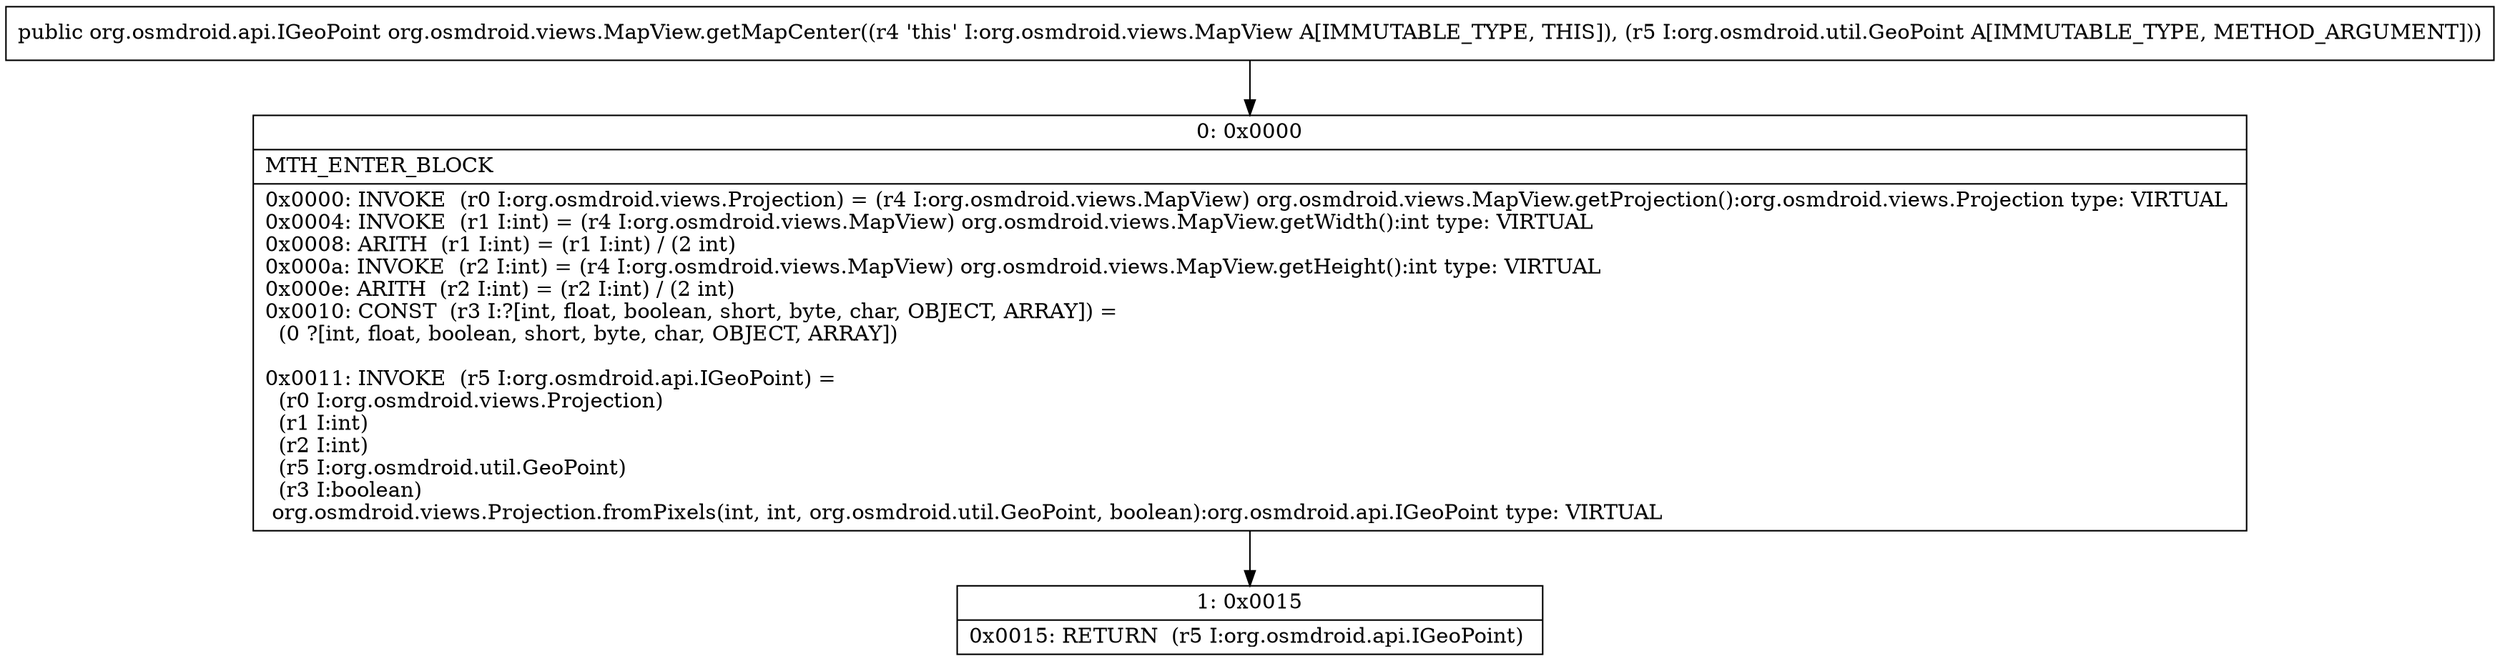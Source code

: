 digraph "CFG fororg.osmdroid.views.MapView.getMapCenter(Lorg\/osmdroid\/util\/GeoPoint;)Lorg\/osmdroid\/api\/IGeoPoint;" {
Node_0 [shape=record,label="{0\:\ 0x0000|MTH_ENTER_BLOCK\l|0x0000: INVOKE  (r0 I:org.osmdroid.views.Projection) = (r4 I:org.osmdroid.views.MapView) org.osmdroid.views.MapView.getProjection():org.osmdroid.views.Projection type: VIRTUAL \l0x0004: INVOKE  (r1 I:int) = (r4 I:org.osmdroid.views.MapView) org.osmdroid.views.MapView.getWidth():int type: VIRTUAL \l0x0008: ARITH  (r1 I:int) = (r1 I:int) \/ (2 int) \l0x000a: INVOKE  (r2 I:int) = (r4 I:org.osmdroid.views.MapView) org.osmdroid.views.MapView.getHeight():int type: VIRTUAL \l0x000e: ARITH  (r2 I:int) = (r2 I:int) \/ (2 int) \l0x0010: CONST  (r3 I:?[int, float, boolean, short, byte, char, OBJECT, ARRAY]) = \l  (0 ?[int, float, boolean, short, byte, char, OBJECT, ARRAY])\l \l0x0011: INVOKE  (r5 I:org.osmdroid.api.IGeoPoint) = \l  (r0 I:org.osmdroid.views.Projection)\l  (r1 I:int)\l  (r2 I:int)\l  (r5 I:org.osmdroid.util.GeoPoint)\l  (r3 I:boolean)\l org.osmdroid.views.Projection.fromPixels(int, int, org.osmdroid.util.GeoPoint, boolean):org.osmdroid.api.IGeoPoint type: VIRTUAL \l}"];
Node_1 [shape=record,label="{1\:\ 0x0015|0x0015: RETURN  (r5 I:org.osmdroid.api.IGeoPoint) \l}"];
MethodNode[shape=record,label="{public org.osmdroid.api.IGeoPoint org.osmdroid.views.MapView.getMapCenter((r4 'this' I:org.osmdroid.views.MapView A[IMMUTABLE_TYPE, THIS]), (r5 I:org.osmdroid.util.GeoPoint A[IMMUTABLE_TYPE, METHOD_ARGUMENT])) }"];
MethodNode -> Node_0;
Node_0 -> Node_1;
}

